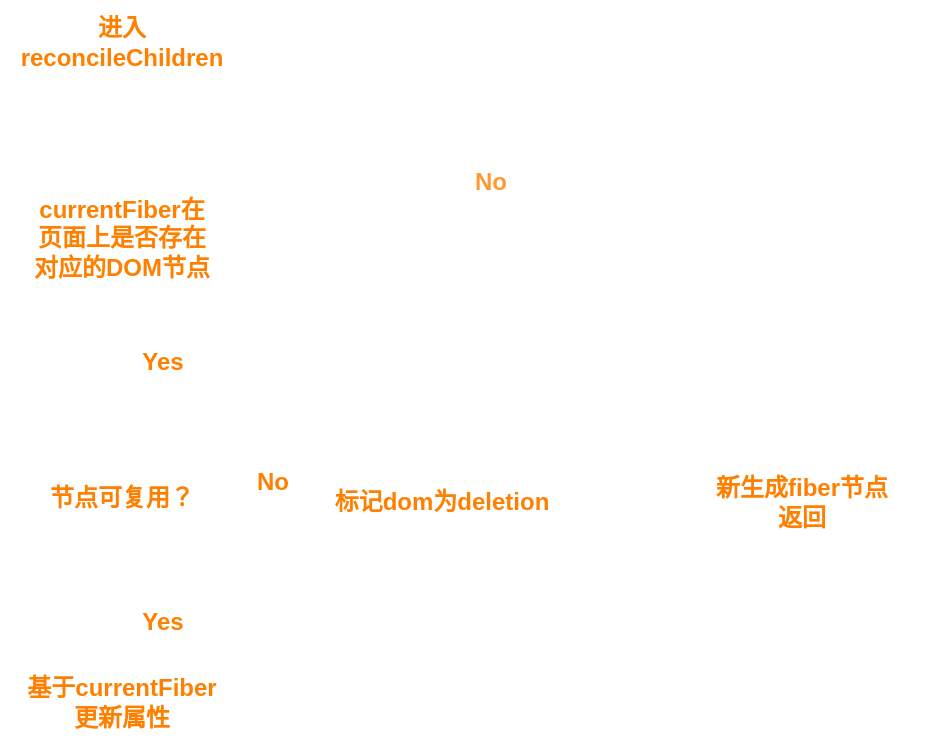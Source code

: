 <mxfile version="14.7.7" type="github">
  <diagram id="C5RBs43oDa-KdzZeNtuy" name="Page-1">
    <mxGraphModel dx="1426" dy="794" grid="1" gridSize="10" guides="1" tooltips="1" connect="1" arrows="1" fold="1" page="1" pageScale="1" pageWidth="827" pageHeight="1169" math="0" shadow="0">
      <root>
        <mxCell id="WIyWlLk6GJQsqaUBKTNV-0" />
        <mxCell id="WIyWlLk6GJQsqaUBKTNV-1" parent="WIyWlLk6GJQsqaUBKTNV-0" />
        <mxCell id="WIyWlLk6GJQsqaUBKTNV-2" value="" style="rounded=0;html=1;jettySize=auto;orthogonalLoop=1;fontSize=12;endArrow=block;endFill=0;endSize=8;strokeWidth=1;shadow=0;labelBackgroundColor=none;edgeStyle=orthogonalEdgeStyle;fontColor=#FF8000;labelBorderColor=none;fontStyle=1;strokeColor=#FFFFFF;" parent="WIyWlLk6GJQsqaUBKTNV-1" target="WIyWlLk6GJQsqaUBKTNV-6" edge="1">
          <mxGeometry relative="1" as="geometry">
            <mxPoint x="230" y="180" as="sourcePoint" />
          </mxGeometry>
        </mxCell>
        <mxCell id="WIyWlLk6GJQsqaUBKTNV-4" value="Yes" style="rounded=0;html=1;jettySize=auto;orthogonalLoop=1;fontSize=12;endArrow=block;endFill=0;endSize=8;strokeWidth=1;shadow=0;labelBackgroundColor=none;edgeStyle=orthogonalEdgeStyle;fontColor=#FF8000;labelBorderColor=none;fontStyle=1;strokeColor=#FFFFFF;" parent="WIyWlLk6GJQsqaUBKTNV-1" source="WIyWlLk6GJQsqaUBKTNV-6" edge="1">
          <mxGeometry y="20" relative="1" as="geometry">
            <mxPoint as="offset" />
            <mxPoint x="230" y="350" as="targetPoint" />
          </mxGeometry>
        </mxCell>
        <mxCell id="WIyWlLk6GJQsqaUBKTNV-5" value="No" style="edgeStyle=orthogonalEdgeStyle;rounded=0;html=1;jettySize=auto;orthogonalLoop=1;fontSize=12;endArrow=block;endFill=0;endSize=8;strokeWidth=1;shadow=0;labelBackgroundColor=none;fontColor=#FF8000;labelBorderColor=none;fontStyle=1;strokeColor=#FFFFFF;" parent="WIyWlLk6GJQsqaUBKTNV-1" source="WIyWlLk6GJQsqaUBKTNV-6" target="WIyWlLk6GJQsqaUBKTNV-7" edge="1">
          <mxGeometry y="10" relative="1" as="geometry">
            <mxPoint as="offset" />
          </mxGeometry>
        </mxCell>
        <mxCell id="WIyWlLk6GJQsqaUBKTNV-6" value="节点可复用？" style="rhombus;whiteSpace=wrap;html=1;shadow=0;fontFamily=Helvetica;fontSize=12;align=center;strokeWidth=1;spacing=6;spacingTop=-4;fontColor=#FF8000;labelBorderColor=none;fontStyle=1;strokeColor=#FFFFFF;" parent="WIyWlLk6GJQsqaUBKTNV-1" vertex="1">
          <mxGeometry x="180" y="230" width="100" height="80" as="geometry" />
        </mxCell>
        <mxCell id="WIyWlLk6GJQsqaUBKTNV-7" value="标记dom为deletion" style="rounded=1;whiteSpace=wrap;html=1;fontSize=12;glass=0;strokeWidth=1;shadow=0;fontColor=#FF8000;labelBorderColor=none;fontStyle=1;strokeColor=#FFFFFF;" parent="WIyWlLk6GJQsqaUBKTNV-1" vertex="1">
          <mxGeometry x="330" y="250" width="120" height="40" as="geometry" />
        </mxCell>
        <mxCell id="WIyWlLk6GJQsqaUBKTNV-12" value="基于currentFiber&lt;br style=&quot;font-size: 12px;&quot;&gt;更新属性" style="rounded=1;whiteSpace=wrap;html=1;fontSize=12;glass=0;strokeWidth=1;shadow=0;fontColor=#FF8000;labelBorderColor=none;fontStyle=1;strokeColor=#FFFFFF;" parent="WIyWlLk6GJQsqaUBKTNV-1" vertex="1">
          <mxGeometry x="170" y="350" width="120" height="40" as="geometry" />
        </mxCell>
        <mxCell id="hAkD_9JBI1G08ZRq-xsy-0" value="新生成fiber节点&lt;br style=&quot;font-size: 12px;&quot;&gt;返回" style="rounded=1;whiteSpace=wrap;html=1;fontSize=12;glass=0;strokeWidth=1;shadow=0;fontColor=#FF8000;labelBorderColor=none;fontStyle=1;strokeColor=#FFFFFF;" parent="WIyWlLk6GJQsqaUBKTNV-1" vertex="1">
          <mxGeometry x="510" y="250" width="120" height="40" as="geometry" />
        </mxCell>
        <mxCell id="hAkD_9JBI1G08ZRq-xsy-2" value="" style="edgeStyle=orthogonalEdgeStyle;rounded=0;html=1;jettySize=auto;orthogonalLoop=1;fontSize=12;endArrow=block;endFill=0;endSize=8;strokeWidth=1;shadow=0;labelBackgroundColor=none;exitX=1;exitY=0.5;exitDx=0;exitDy=0;entryX=0;entryY=0.5;entryDx=0;entryDy=0;fontColor=#FF8000;labelBorderColor=none;fontStyle=1;strokeColor=#FFFFFF;" parent="WIyWlLk6GJQsqaUBKTNV-1" source="WIyWlLk6GJQsqaUBKTNV-7" target="hAkD_9JBI1G08ZRq-xsy-0" edge="1">
          <mxGeometry y="10" relative="1" as="geometry">
            <mxPoint as="offset" />
            <mxPoint x="290" y="280" as="sourcePoint" />
            <mxPoint x="340" y="280" as="targetPoint" />
          </mxGeometry>
        </mxCell>
        <mxCell id="UvvcW8MFTQshwHvYiThW-4" style="edgeStyle=orthogonalEdgeStyle;rounded=0;orthogonalLoop=1;jettySize=auto;html=1;exitX=1;exitY=0;exitDx=0;exitDy=0;endArrow=block;endFill=0;strokeColor=#FFFFFF;" edge="1" parent="WIyWlLk6GJQsqaUBKTNV-1" source="UvvcW8MFTQshwHvYiThW-0" target="hAkD_9JBI1G08ZRq-xsy-0">
          <mxGeometry relative="1" as="geometry" />
        </mxCell>
        <mxCell id="UvvcW8MFTQshwHvYiThW-0" value="currentFiber在页面上是否存在对应的DOM节点" style="rhombus;whiteSpace=wrap;html=1;shadow=0;fontFamily=Helvetica;fontSize=12;align=center;strokeWidth=1;spacing=6;spacingTop=-4;fontColor=#FF8000;labelBorderColor=none;fontStyle=1;strokeColor=#FFFFFF;" vertex="1" parent="WIyWlLk6GJQsqaUBKTNV-1">
          <mxGeometry x="180" y="100" width="100" height="80" as="geometry" />
        </mxCell>
        <mxCell id="UvvcW8MFTQshwHvYiThW-3" style="edgeStyle=orthogonalEdgeStyle;rounded=0;orthogonalLoop=1;jettySize=auto;html=1;exitX=0.5;exitY=1;exitDx=0;exitDy=0;entryX=0.5;entryY=0;entryDx=0;entryDy=0;strokeColor=#FFFFFF;" edge="1" parent="WIyWlLk6GJQsqaUBKTNV-1" source="UvvcW8MFTQshwHvYiThW-2" target="UvvcW8MFTQshwHvYiThW-0">
          <mxGeometry relative="1" as="geometry" />
        </mxCell>
        <mxCell id="UvvcW8MFTQshwHvYiThW-2" value="进入reconcileChildren" style="rounded=1;whiteSpace=wrap;html=1;fontSize=12;glass=0;strokeWidth=1;shadow=0;fontColor=#FF8000;labelBorderColor=none;fontStyle=1;strokeColor=#FFFFFF;" vertex="1" parent="WIyWlLk6GJQsqaUBKTNV-1">
          <mxGeometry x="170" y="20" width="120" height="40" as="geometry" />
        </mxCell>
        <mxCell id="UvvcW8MFTQshwHvYiThW-5" value="&lt;font color=&quot;#ff9933&quot;&gt;&lt;b&gt;No&lt;/b&gt;&lt;/font&gt;" style="text;html=1;align=center;verticalAlign=middle;resizable=0;points=[];autosize=1;strokeColor=#FFFFFF;fontColor=#FFB366;" vertex="1" parent="WIyWlLk6GJQsqaUBKTNV-1">
          <mxGeometry x="399" y="100" width="30" height="20" as="geometry" />
        </mxCell>
        <mxCell id="UvvcW8MFTQshwHvYiThW-6" value="&lt;font color=&quot;#ff8000&quot;&gt;&lt;b&gt;Yes&lt;/b&gt;&lt;/font&gt;" style="text;html=1;align=center;verticalAlign=middle;resizable=0;points=[];autosize=1;strokeColor=#FFFFFF;" vertex="1" parent="WIyWlLk6GJQsqaUBKTNV-1">
          <mxGeometry x="230" y="190" width="40" height="20" as="geometry" />
        </mxCell>
      </root>
    </mxGraphModel>
  </diagram>
</mxfile>
